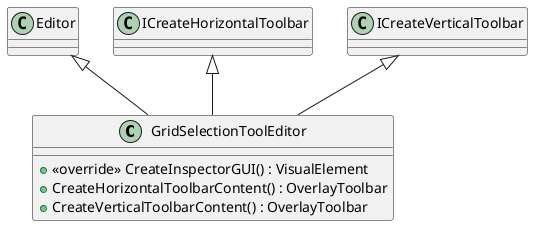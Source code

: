 @startuml
class GridSelectionToolEditor {
    + <<override>> CreateInspectorGUI() : VisualElement
    + CreateHorizontalToolbarContent() : OverlayToolbar
    + CreateVerticalToolbarContent() : OverlayToolbar
}
Editor <|-- GridSelectionToolEditor
ICreateHorizontalToolbar <|-- GridSelectionToolEditor
ICreateVerticalToolbar <|-- GridSelectionToolEditor
@enduml
